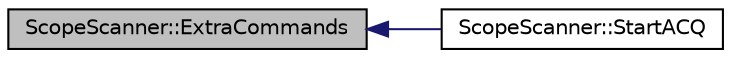 digraph "ScopeScanner::ExtraCommands"
{
  edge [fontname="Helvetica",fontsize="10",labelfontname="Helvetica",labelfontsize="10"];
  node [fontname="Helvetica",fontsize="10",shape=record];
  rankdir="LR";
  Node1 [label="ScopeScanner::ExtraCommands",height=0.2,width=0.4,color="black", fillcolor="grey75", style="filled", fontcolor="black"];
  Node1 -> Node2 [dir="back",color="midnightblue",fontsize="10",style="solid",fontname="Helvetica"];
  Node2 [label="ScopeScanner::StartACQ",height=0.2,width=0.4,color="black", fillcolor="white", style="filled",URL="$dd/dec/class_scope_scanner.html#ab5b3c9f67772ef1c80112cd343c28407",tooltip="Star the run. "];
}
